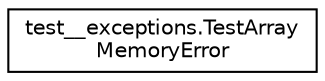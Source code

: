 digraph "Graphical Class Hierarchy"
{
 // LATEX_PDF_SIZE
  edge [fontname="Helvetica",fontsize="10",labelfontname="Helvetica",labelfontsize="10"];
  node [fontname="Helvetica",fontsize="10",shape=record];
  rankdir="LR";
  Node0 [label="test__exceptions.TestArray\lMemoryError",height=0.2,width=0.4,color="black", fillcolor="white", style="filled",URL="$classtest____exceptions_1_1TestArrayMemoryError.html",tooltip=" "];
}
